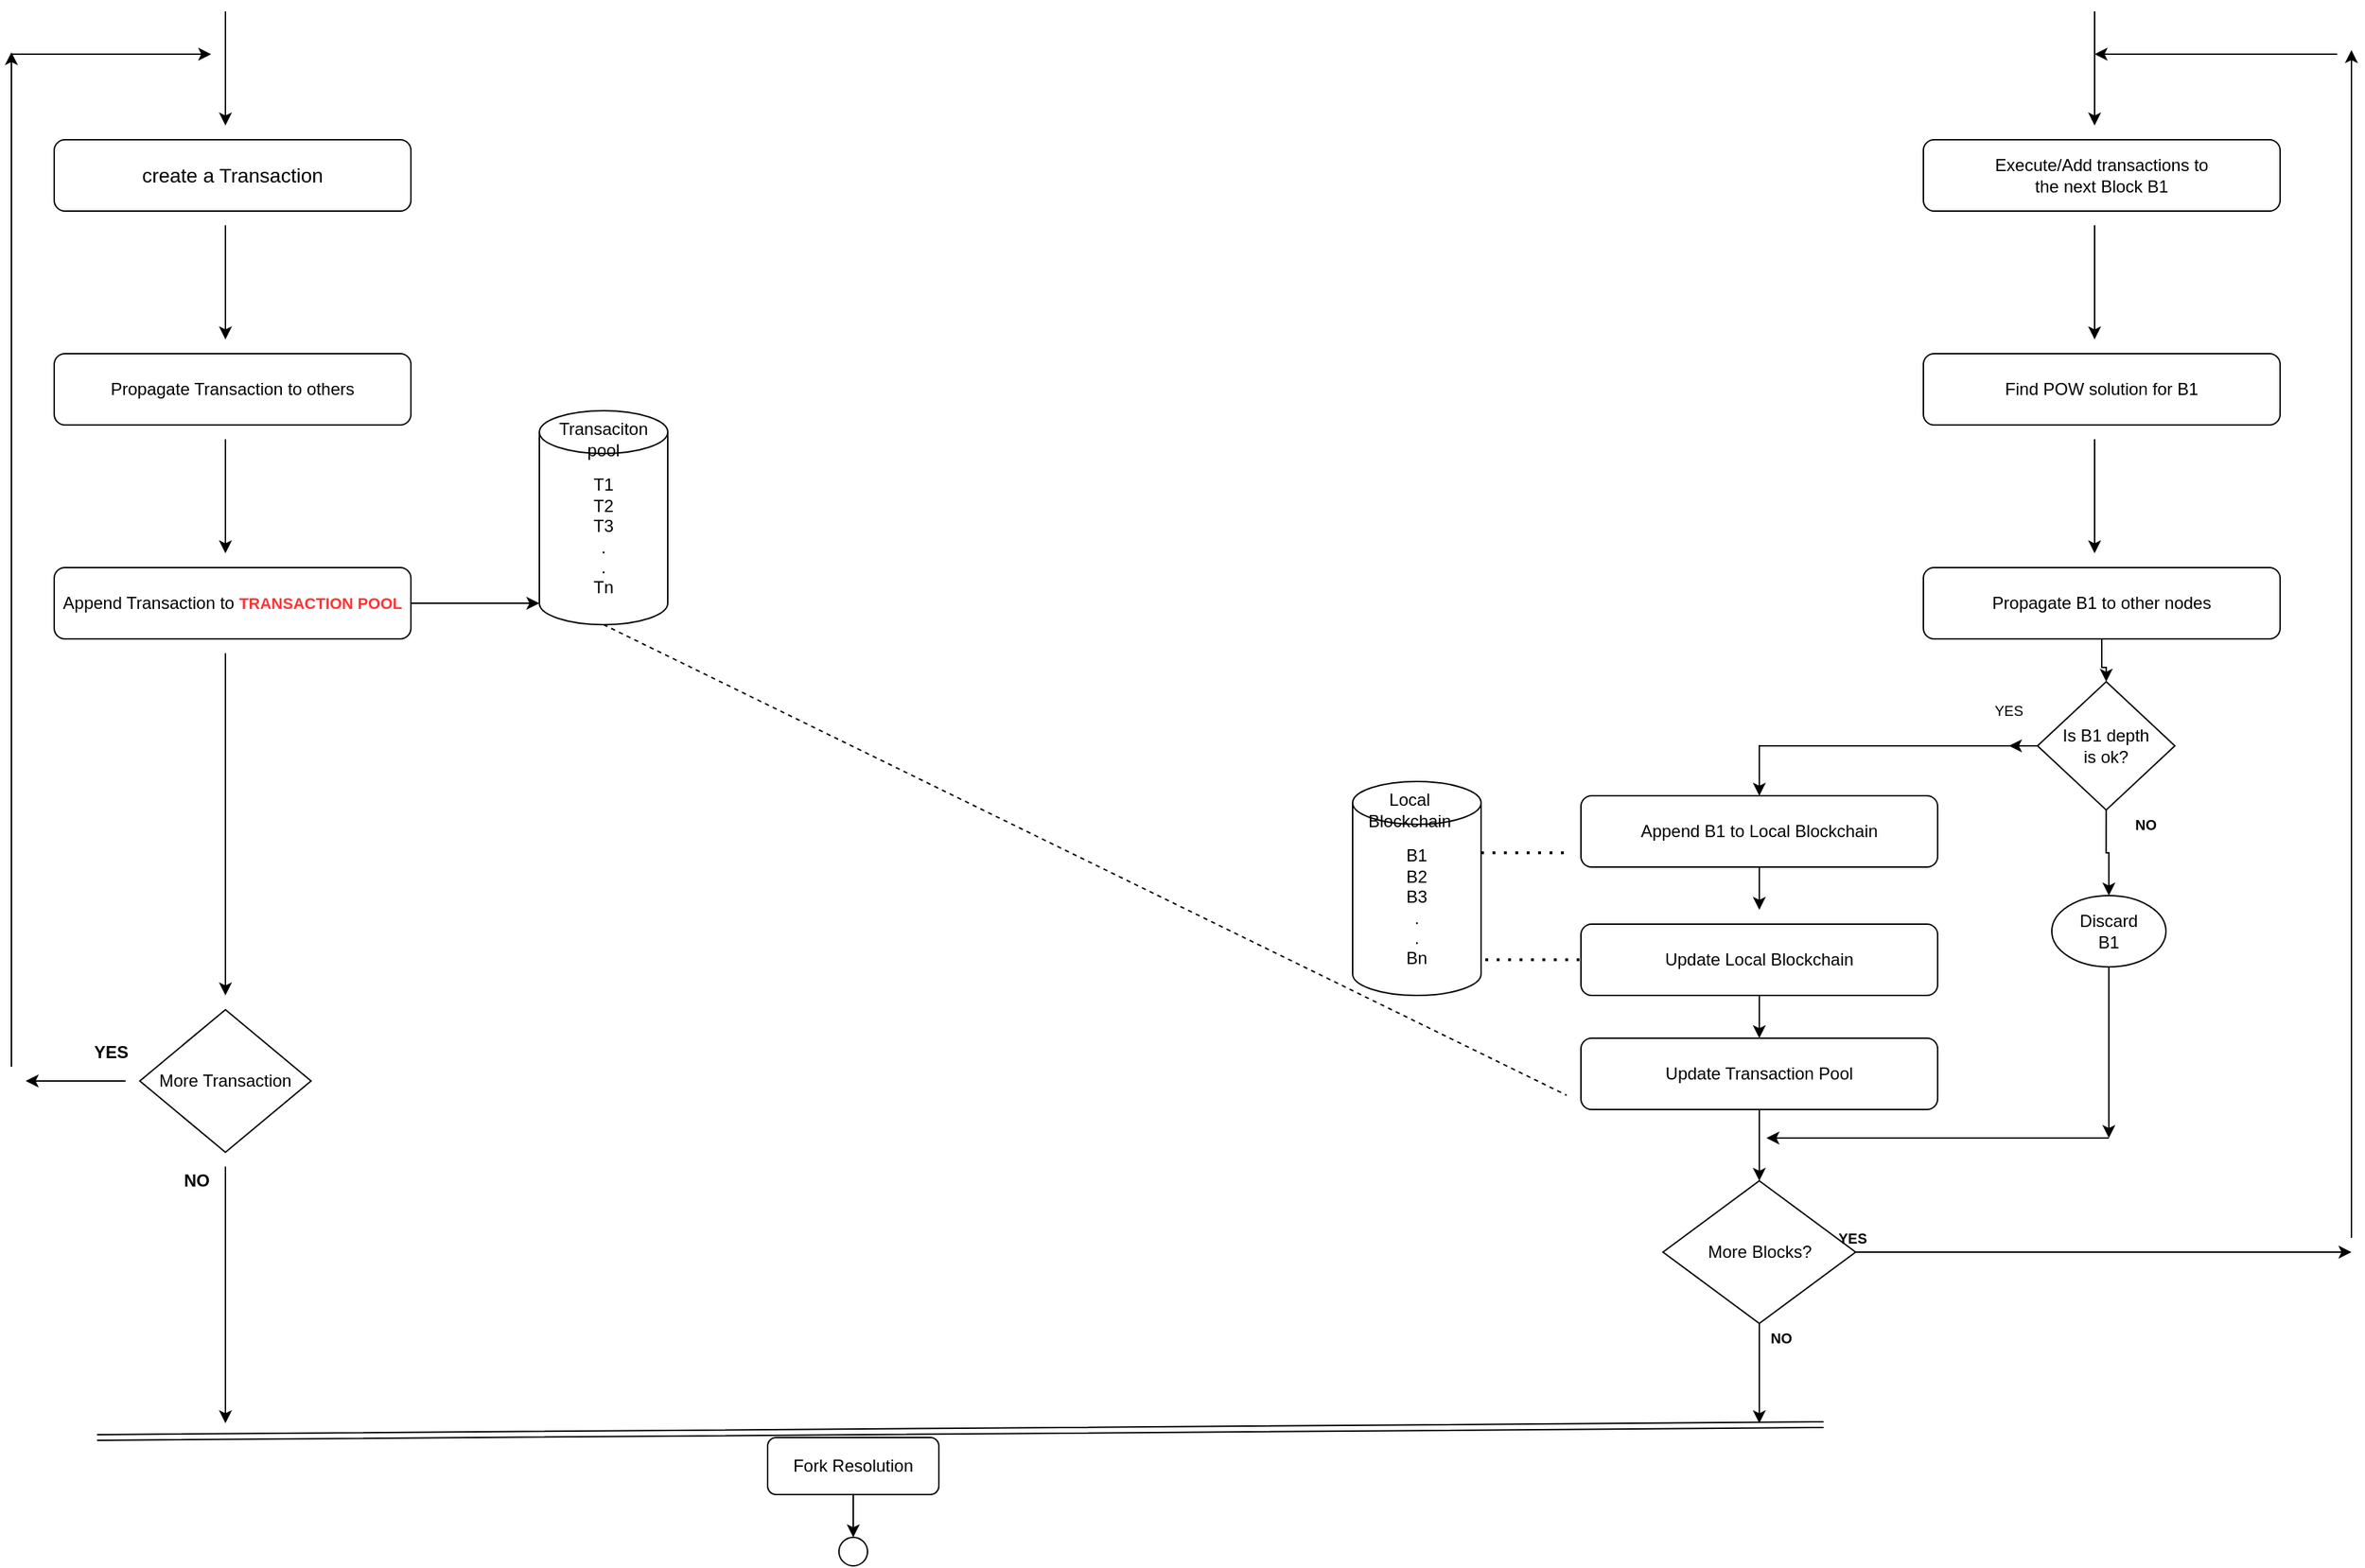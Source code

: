 <mxfile version="14.4.4" type="github">
  <diagram id="wwM1JgdG0fEtMVtHdKAY" name="Page-1">
    <mxGraphModel dx="1736" dy="1976" grid="1" gridSize="10" guides="1" tooltips="1" connect="1" arrows="1" fold="1" page="1" pageScale="1" pageWidth="850" pageHeight="1100" math="0" shadow="0">
      <root>
        <mxCell id="0" />
        <mxCell id="1" parent="0" />
        <mxCell id="2skkI8ONqYGgut1Zxsqh-15" value="&lt;font style=&quot;font-size: 14px&quot;&gt;create a Transaction&lt;br&gt;&lt;/font&gt;" style="rounded=1;whiteSpace=wrap;html=1;" vertex="1" parent="1">
          <mxGeometry x="70" y="90" width="250" height="50" as="geometry" />
        </mxCell>
        <mxCell id="2skkI8ONqYGgut1Zxsqh-16" value="" style="endArrow=classic;html=1;" edge="1" parent="1">
          <mxGeometry width="50" height="50" relative="1" as="geometry">
            <mxPoint x="190" as="sourcePoint" />
            <mxPoint x="190" y="80" as="targetPoint" />
          </mxGeometry>
        </mxCell>
        <mxCell id="2skkI8ONqYGgut1Zxsqh-17" value="Propagate Transaction to others" style="rounded=1;whiteSpace=wrap;html=1;" vertex="1" parent="1">
          <mxGeometry x="70" y="240" width="250" height="50" as="geometry" />
        </mxCell>
        <mxCell id="2skkI8ONqYGgut1Zxsqh-18" value="" style="endArrow=classic;html=1;" edge="1" parent="1">
          <mxGeometry width="50" height="50" relative="1" as="geometry">
            <mxPoint x="190" y="150" as="sourcePoint" />
            <mxPoint x="190" y="230" as="targetPoint" />
          </mxGeometry>
        </mxCell>
        <mxCell id="2skkI8ONqYGgut1Zxsqh-34" style="edgeStyle=orthogonalEdgeStyle;rounded=0;orthogonalLoop=1;jettySize=auto;html=1;entryX=0;entryY=1;entryDx=0;entryDy=-15;entryPerimeter=0;" edge="1" parent="1" source="2skkI8ONqYGgut1Zxsqh-19" target="2skkI8ONqYGgut1Zxsqh-30">
          <mxGeometry relative="1" as="geometry" />
        </mxCell>
        <mxCell id="2skkI8ONqYGgut1Zxsqh-19" value="Append Transaction to &lt;b&gt;&lt;font style=&quot;font-size: 11px&quot; color=&quot;#FF3333&quot;&gt;TRANSACTION POOL&lt;/font&gt;&lt;/b&gt;" style="rounded=1;whiteSpace=wrap;html=1;" vertex="1" parent="1">
          <mxGeometry x="70" y="390" width="250" height="50" as="geometry" />
        </mxCell>
        <mxCell id="2skkI8ONqYGgut1Zxsqh-20" value="" style="endArrow=classic;html=1;" edge="1" parent="1">
          <mxGeometry width="50" height="50" relative="1" as="geometry">
            <mxPoint x="190" y="300" as="sourcePoint" />
            <mxPoint x="190" y="380" as="targetPoint" />
          </mxGeometry>
        </mxCell>
        <mxCell id="2skkI8ONqYGgut1Zxsqh-21" value="" style="endArrow=classic;html=1;" edge="1" parent="1">
          <mxGeometry width="50" height="50" relative="1" as="geometry">
            <mxPoint x="190" y="450" as="sourcePoint" />
            <mxPoint x="190" y="690" as="targetPoint" />
          </mxGeometry>
        </mxCell>
        <mxCell id="2skkI8ONqYGgut1Zxsqh-22" value="More Transaction" style="rhombus;whiteSpace=wrap;html=1;" vertex="1" parent="1">
          <mxGeometry x="130" y="700" width="120" height="100" as="geometry" />
        </mxCell>
        <mxCell id="2skkI8ONqYGgut1Zxsqh-23" value="" style="endArrow=classic;html=1;exitX=1;exitY=0;exitDx=0;exitDy=0;" edge="1" parent="1" source="2skkI8ONqYGgut1Zxsqh-24">
          <mxGeometry width="50" height="50" relative="1" as="geometry">
            <mxPoint x="194.5" y="890" as="sourcePoint" />
            <mxPoint x="190" y="990" as="targetPoint" />
          </mxGeometry>
        </mxCell>
        <mxCell id="2skkI8ONqYGgut1Zxsqh-24" value="&lt;b&gt;NO&lt;/b&gt;" style="text;html=1;strokeColor=none;fillColor=none;align=center;verticalAlign=middle;whiteSpace=wrap;rounded=0;" vertex="1" parent="1">
          <mxGeometry x="150" y="810" width="40" height="20" as="geometry" />
        </mxCell>
        <mxCell id="2skkI8ONqYGgut1Zxsqh-25" value="&lt;b&gt;YES&lt;/b&gt;" style="text;html=1;strokeColor=none;fillColor=none;align=center;verticalAlign=middle;whiteSpace=wrap;rounded=0;" vertex="1" parent="1">
          <mxGeometry x="90" y="720" width="40" height="20" as="geometry" />
        </mxCell>
        <mxCell id="2skkI8ONqYGgut1Zxsqh-26" value="" style="endArrow=classic;html=1;" edge="1" parent="1">
          <mxGeometry width="50" height="50" relative="1" as="geometry">
            <mxPoint x="120" y="750" as="sourcePoint" />
            <mxPoint x="50" y="750" as="targetPoint" />
          </mxGeometry>
        </mxCell>
        <mxCell id="2skkI8ONqYGgut1Zxsqh-27" value="" style="endArrow=classic;html=1;" edge="1" parent="1">
          <mxGeometry width="50" height="50" relative="1" as="geometry">
            <mxPoint x="40" y="740" as="sourcePoint" />
            <mxPoint x="40" y="28.571" as="targetPoint" />
          </mxGeometry>
        </mxCell>
        <mxCell id="2skkI8ONqYGgut1Zxsqh-28" value="" style="endArrow=classic;html=1;" edge="1" parent="1">
          <mxGeometry width="50" height="50" relative="1" as="geometry">
            <mxPoint x="40" y="30" as="sourcePoint" />
            <mxPoint x="180" y="30" as="targetPoint" />
          </mxGeometry>
        </mxCell>
        <mxCell id="2skkI8ONqYGgut1Zxsqh-30" value="&lt;div&gt;T1&lt;/div&gt;&lt;div&gt;T2&lt;/div&gt;&lt;div&gt;T3&lt;/div&gt;&lt;div&gt;.&lt;/div&gt;&lt;div&gt;.&lt;/div&gt;&lt;div&gt;Tn&lt;br&gt;&lt;/div&gt;" style="shape=cylinder3;whiteSpace=wrap;html=1;boundedLbl=1;backgroundOutline=1;size=15;" vertex="1" parent="1">
          <mxGeometry x="410" y="280" width="90" height="150" as="geometry" />
        </mxCell>
        <mxCell id="2skkI8ONqYGgut1Zxsqh-31" value="Transaciton pool" style="text;html=1;strokeColor=none;fillColor=none;align=center;verticalAlign=middle;whiteSpace=wrap;rounded=0;" vertex="1" parent="1">
          <mxGeometry x="435" y="290" width="40" height="20" as="geometry" />
        </mxCell>
        <mxCell id="2skkI8ONqYGgut1Zxsqh-35" value="&lt;div&gt;B1&lt;/div&gt;&lt;div&gt;B2&lt;/div&gt;&lt;div&gt;B3&lt;/div&gt;&lt;div&gt;.&lt;/div&gt;&lt;div&gt;.&lt;/div&gt;&lt;div&gt;Bn&lt;br&gt;&lt;/div&gt;" style="shape=cylinder3;whiteSpace=wrap;html=1;boundedLbl=1;backgroundOutline=1;size=15;" vertex="1" parent="1">
          <mxGeometry x="980" y="540" width="90" height="150" as="geometry" />
        </mxCell>
        <mxCell id="2skkI8ONqYGgut1Zxsqh-36" value="&lt;div&gt;Local&lt;/div&gt;&lt;div&gt;Blockchain&lt;br&gt;&lt;/div&gt;" style="text;html=1;strokeColor=none;fillColor=none;align=center;verticalAlign=middle;whiteSpace=wrap;rounded=0;" vertex="1" parent="1">
          <mxGeometry x="1000" y="550" width="40" height="20" as="geometry" />
        </mxCell>
        <mxCell id="2skkI8ONqYGgut1Zxsqh-40" value="&lt;div&gt;Execute/Add transactions to &lt;br&gt;&lt;/div&gt;&lt;div&gt;the next Block B1&lt;br&gt;&lt;/div&gt;" style="rounded=1;whiteSpace=wrap;html=1;" vertex="1" parent="1">
          <mxGeometry x="1380" y="90" width="250" height="50" as="geometry" />
        </mxCell>
        <mxCell id="2skkI8ONqYGgut1Zxsqh-41" value="" style="endArrow=classic;html=1;" edge="1" parent="1">
          <mxGeometry width="50" height="50" relative="1" as="geometry">
            <mxPoint x="1500" as="sourcePoint" />
            <mxPoint x="1500" y="80" as="targetPoint" />
          </mxGeometry>
        </mxCell>
        <mxCell id="2skkI8ONqYGgut1Zxsqh-42" value="Find POW solution for B1" style="rounded=1;whiteSpace=wrap;html=1;" vertex="1" parent="1">
          <mxGeometry x="1380" y="240" width="250" height="50" as="geometry" />
        </mxCell>
        <mxCell id="2skkI8ONqYGgut1Zxsqh-43" value="" style="endArrow=classic;html=1;" edge="1" parent="1">
          <mxGeometry width="50" height="50" relative="1" as="geometry">
            <mxPoint x="1500" y="150" as="sourcePoint" />
            <mxPoint x="1500" y="230" as="targetPoint" />
          </mxGeometry>
        </mxCell>
        <mxCell id="2skkI8ONqYGgut1Zxsqh-46" style="edgeStyle=orthogonalEdgeStyle;rounded=0;orthogonalLoop=1;jettySize=auto;html=1;" edge="1" parent="1" source="2skkI8ONqYGgut1Zxsqh-44" target="2skkI8ONqYGgut1Zxsqh-47">
          <mxGeometry relative="1" as="geometry">
            <mxPoint x="1505" y="500" as="targetPoint" />
          </mxGeometry>
        </mxCell>
        <mxCell id="2skkI8ONqYGgut1Zxsqh-44" value="Propagate B1 to other nodes" style="rounded=1;whiteSpace=wrap;html=1;" vertex="1" parent="1">
          <mxGeometry x="1380" y="390" width="250" height="50" as="geometry" />
        </mxCell>
        <mxCell id="2skkI8ONqYGgut1Zxsqh-45" value="" style="endArrow=classic;html=1;" edge="1" parent="1">
          <mxGeometry width="50" height="50" relative="1" as="geometry">
            <mxPoint x="1500" y="300" as="sourcePoint" />
            <mxPoint x="1500" y="380" as="targetPoint" />
          </mxGeometry>
        </mxCell>
        <mxCell id="2skkI8ONqYGgut1Zxsqh-54" style="edgeStyle=orthogonalEdgeStyle;rounded=0;orthogonalLoop=1;jettySize=auto;html=1;" edge="1" parent="1" source="2skkI8ONqYGgut1Zxsqh-47">
          <mxGeometry relative="1" as="geometry">
            <mxPoint x="1440.0" y="515.0" as="targetPoint" />
          </mxGeometry>
        </mxCell>
        <mxCell id="2skkI8ONqYGgut1Zxsqh-56" style="edgeStyle=orthogonalEdgeStyle;rounded=0;orthogonalLoop=1;jettySize=auto;html=1;entryX=0.5;entryY=0;entryDx=0;entryDy=0;" edge="1" parent="1" source="2skkI8ONqYGgut1Zxsqh-47" target="2skkI8ONqYGgut1Zxsqh-55">
          <mxGeometry relative="1" as="geometry" />
        </mxCell>
        <mxCell id="2skkI8ONqYGgut1Zxsqh-64" style="edgeStyle=orthogonalEdgeStyle;rounded=0;orthogonalLoop=1;jettySize=auto;html=1;exitX=0.5;exitY=1;exitDx=0;exitDy=0;entryX=0.5;entryY=0;entryDx=0;entryDy=0;" edge="1" parent="1" source="2skkI8ONqYGgut1Zxsqh-47" target="2skkI8ONqYGgut1Zxsqh-63">
          <mxGeometry relative="1" as="geometry" />
        </mxCell>
        <mxCell id="2skkI8ONqYGgut1Zxsqh-47" value="&lt;div&gt;Is B1 depth&lt;/div&gt;&lt;div&gt; is ok?&lt;/div&gt;" style="rhombus;whiteSpace=wrap;html=1;" vertex="1" parent="1">
          <mxGeometry x="1460" y="470" width="96.25" height="90" as="geometry" />
        </mxCell>
        <mxCell id="2skkI8ONqYGgut1Zxsqh-50" value="&lt;font style=&quot;font-size: 10px&quot;&gt;&lt;b&gt;NO&lt;/b&gt;&lt;/font&gt;" style="text;html=1;strokeColor=none;fillColor=none;align=center;verticalAlign=middle;whiteSpace=wrap;rounded=0;" vertex="1" parent="1">
          <mxGeometry x="1516.248" y="560.0" width="40" height="20" as="geometry" />
        </mxCell>
        <mxCell id="2skkI8ONqYGgut1Zxsqh-52" value="&lt;font style=&quot;font-size: 10px&quot;&gt;YES&lt;/font&gt;" style="text;html=1;strokeColor=none;fillColor=none;align=center;verticalAlign=middle;whiteSpace=wrap;rounded=0;" vertex="1" parent="1">
          <mxGeometry x="1419.998" y="480.0" width="40" height="20" as="geometry" />
        </mxCell>
        <mxCell id="2skkI8ONqYGgut1Zxsqh-58" style="edgeStyle=orthogonalEdgeStyle;rounded=0;orthogonalLoop=1;jettySize=auto;html=1;exitX=0.5;exitY=1;exitDx=0;exitDy=0;" edge="1" parent="1" source="2skkI8ONqYGgut1Zxsqh-55">
          <mxGeometry relative="1" as="geometry">
            <mxPoint x="1265" y="630" as="targetPoint" />
          </mxGeometry>
        </mxCell>
        <mxCell id="2skkI8ONqYGgut1Zxsqh-55" value="Append B1 to Local Blockchain" style="rounded=1;whiteSpace=wrap;html=1;" vertex="1" parent="1">
          <mxGeometry x="1140" y="550" width="250" height="50" as="geometry" />
        </mxCell>
        <mxCell id="2skkI8ONqYGgut1Zxsqh-61" style="edgeStyle=orthogonalEdgeStyle;rounded=0;orthogonalLoop=1;jettySize=auto;html=1;exitX=0.5;exitY=1;exitDx=0;exitDy=0;" edge="1" parent="1" source="2skkI8ONqYGgut1Zxsqh-59">
          <mxGeometry relative="1" as="geometry">
            <mxPoint x="1265" y="720" as="targetPoint" />
          </mxGeometry>
        </mxCell>
        <mxCell id="2skkI8ONqYGgut1Zxsqh-59" value="Update Local Blockchain" style="rounded=1;whiteSpace=wrap;html=1;" vertex="1" parent="1">
          <mxGeometry x="1140" y="640" width="250" height="50" as="geometry" />
        </mxCell>
        <mxCell id="2skkI8ONqYGgut1Zxsqh-66" style="edgeStyle=orthogonalEdgeStyle;rounded=0;orthogonalLoop=1;jettySize=auto;html=1;" edge="1" parent="1" source="2skkI8ONqYGgut1Zxsqh-62">
          <mxGeometry relative="1" as="geometry">
            <mxPoint x="1265" y="820" as="targetPoint" />
          </mxGeometry>
        </mxCell>
        <mxCell id="2skkI8ONqYGgut1Zxsqh-62" value="Update Transaction Pool" style="rounded=1;whiteSpace=wrap;html=1;" vertex="1" parent="1">
          <mxGeometry x="1140" y="720" width="250" height="50" as="geometry" />
        </mxCell>
        <mxCell id="2skkI8ONqYGgut1Zxsqh-67" style="edgeStyle=orthogonalEdgeStyle;rounded=0;orthogonalLoop=1;jettySize=auto;html=1;" edge="1" parent="1" source="2skkI8ONqYGgut1Zxsqh-63">
          <mxGeometry relative="1" as="geometry">
            <mxPoint x="1510" y="790" as="targetPoint" />
          </mxGeometry>
        </mxCell>
        <mxCell id="2skkI8ONqYGgut1Zxsqh-63" value="&lt;div&gt;Discard&lt;/div&gt;&lt;div&gt; B1&lt;/div&gt;" style="ellipse;whiteSpace=wrap;html=1;" vertex="1" parent="1">
          <mxGeometry x="1470" y="620" width="80" height="50" as="geometry" />
        </mxCell>
        <mxCell id="2skkI8ONqYGgut1Zxsqh-65" style="edgeStyle=orthogonalEdgeStyle;rounded=0;orthogonalLoop=1;jettySize=auto;html=1;exitX=0.5;exitY=1;exitDx=0;exitDy=0;" edge="1" parent="1" source="2skkI8ONqYGgut1Zxsqh-63" target="2skkI8ONqYGgut1Zxsqh-63">
          <mxGeometry relative="1" as="geometry" />
        </mxCell>
        <mxCell id="2skkI8ONqYGgut1Zxsqh-68" value="" style="endArrow=classic;html=1;" edge="1" parent="1">
          <mxGeometry width="50" height="50" relative="1" as="geometry">
            <mxPoint x="1510" y="790" as="sourcePoint" />
            <mxPoint x="1270" y="790" as="targetPoint" />
          </mxGeometry>
        </mxCell>
        <mxCell id="2skkI8ONqYGgut1Zxsqh-70" style="edgeStyle=orthogonalEdgeStyle;rounded=0;orthogonalLoop=1;jettySize=auto;html=1;exitX=0.5;exitY=1;exitDx=0;exitDy=0;" edge="1" parent="1" source="2skkI8ONqYGgut1Zxsqh-69">
          <mxGeometry relative="1" as="geometry">
            <mxPoint x="1265" y="990" as="targetPoint" />
          </mxGeometry>
        </mxCell>
        <mxCell id="2skkI8ONqYGgut1Zxsqh-72" style="edgeStyle=orthogonalEdgeStyle;rounded=0;orthogonalLoop=1;jettySize=auto;html=1;exitX=1;exitY=0.5;exitDx=0;exitDy=0;" edge="1" parent="1" source="2skkI8ONqYGgut1Zxsqh-69">
          <mxGeometry relative="1" as="geometry">
            <mxPoint x="1680" y="870" as="targetPoint" />
          </mxGeometry>
        </mxCell>
        <mxCell id="2skkI8ONqYGgut1Zxsqh-69" value="More Blocks?" style="rhombus;whiteSpace=wrap;html=1;" vertex="1" parent="1">
          <mxGeometry x="1197.5" y="820" width="135" height="100" as="geometry" />
        </mxCell>
        <mxCell id="2skkI8ONqYGgut1Zxsqh-71" value="&lt;font style=&quot;font-size: 10px&quot;&gt;&lt;b&gt;NO&lt;/b&gt;&lt;/font&gt;" style="text;html=1;align=center;verticalAlign=middle;resizable=0;points=[];autosize=1;" vertex="1" parent="1">
          <mxGeometry x="1265" y="920" width="30" height="20" as="geometry" />
        </mxCell>
        <mxCell id="2skkI8ONqYGgut1Zxsqh-73" value="&lt;font style=&quot;font-size: 10px&quot;&gt;&lt;b&gt;YES&lt;/b&gt;&lt;/font&gt;" style="text;html=1;align=center;verticalAlign=middle;resizable=0;points=[];autosize=1;" vertex="1" parent="1">
          <mxGeometry x="1310" y="850" width="40" height="20" as="geometry" />
        </mxCell>
        <mxCell id="2skkI8ONqYGgut1Zxsqh-74" value="" style="endArrow=classic;html=1;" edge="1" parent="1">
          <mxGeometry width="50" height="50" relative="1" as="geometry">
            <mxPoint x="1680" y="860" as="sourcePoint" />
            <mxPoint x="1680" y="27.143" as="targetPoint" />
          </mxGeometry>
        </mxCell>
        <mxCell id="2skkI8ONqYGgut1Zxsqh-75" value="" style="endArrow=classic;html=1;" edge="1" parent="1">
          <mxGeometry width="50" height="50" relative="1" as="geometry">
            <mxPoint x="1670" y="30" as="sourcePoint" />
            <mxPoint x="1500" y="30" as="targetPoint" />
          </mxGeometry>
        </mxCell>
        <mxCell id="2skkI8ONqYGgut1Zxsqh-77" value="" style="endArrow=none;dashed=1;html=1;dashPattern=1 3;strokeWidth=2;" edge="1" parent="1">
          <mxGeometry width="50" height="50" relative="1" as="geometry">
            <mxPoint x="1070" y="590" as="sourcePoint" />
            <mxPoint x="1130" y="590" as="targetPoint" />
          </mxGeometry>
        </mxCell>
        <mxCell id="2skkI8ONqYGgut1Zxsqh-79" value="" style="endArrow=none;dashed=1;html=1;dashPattern=1 3;strokeWidth=2;entryX=0;entryY=0.5;entryDx=0;entryDy=0;" edge="1" parent="1" target="2skkI8ONqYGgut1Zxsqh-59">
          <mxGeometry width="50" height="50" relative="1" as="geometry">
            <mxPoint x="1073" y="665" as="sourcePoint" />
            <mxPoint x="1140" y="600" as="targetPoint" />
          </mxGeometry>
        </mxCell>
        <mxCell id="2skkI8ONqYGgut1Zxsqh-80" value="" style="endArrow=none;dashed=1;html=1;exitX=0.5;exitY=1;exitDx=0;exitDy=0;exitPerimeter=0;" edge="1" parent="1" source="2skkI8ONqYGgut1Zxsqh-30">
          <mxGeometry width="50" height="50" relative="1" as="geometry">
            <mxPoint x="710" y="440" as="sourcePoint" />
            <mxPoint x="1130" y="760" as="targetPoint" />
          </mxGeometry>
        </mxCell>
        <mxCell id="2skkI8ONqYGgut1Zxsqh-82" value="" style="shape=link;html=1;" edge="1" parent="1">
          <mxGeometry width="100" relative="1" as="geometry">
            <mxPoint x="100" y="1000" as="sourcePoint" />
            <mxPoint x="1310" y="991" as="targetPoint" />
          </mxGeometry>
        </mxCell>
        <mxCell id="2skkI8ONqYGgut1Zxsqh-86" style="edgeStyle=orthogonalEdgeStyle;rounded=0;orthogonalLoop=1;jettySize=auto;html=1;" edge="1" parent="1" source="2skkI8ONqYGgut1Zxsqh-84" target="2skkI8ONqYGgut1Zxsqh-87">
          <mxGeometry relative="1" as="geometry">
            <mxPoint x="630" y="1060" as="targetPoint" />
          </mxGeometry>
        </mxCell>
        <mxCell id="2skkI8ONqYGgut1Zxsqh-84" value="Fork Resolution" style="rounded=1;whiteSpace=wrap;html=1;" vertex="1" parent="1">
          <mxGeometry x="570" y="1000" width="120" height="40" as="geometry" />
        </mxCell>
        <mxCell id="2skkI8ONqYGgut1Zxsqh-85" style="edgeStyle=orthogonalEdgeStyle;rounded=0;orthogonalLoop=1;jettySize=auto;html=1;exitX=0.5;exitY=1;exitDx=0;exitDy=0;" edge="1" parent="1" source="2skkI8ONqYGgut1Zxsqh-84" target="2skkI8ONqYGgut1Zxsqh-84">
          <mxGeometry relative="1" as="geometry" />
        </mxCell>
        <mxCell id="2skkI8ONqYGgut1Zxsqh-87" value="" style="verticalLabelPosition=bottom;verticalAlign=top;html=1;shape=mxgraph.basic.donut;dx=25;" vertex="1" parent="1">
          <mxGeometry x="620" y="1070" width="20" height="20" as="geometry" />
        </mxCell>
      </root>
    </mxGraphModel>
  </diagram>
</mxfile>
